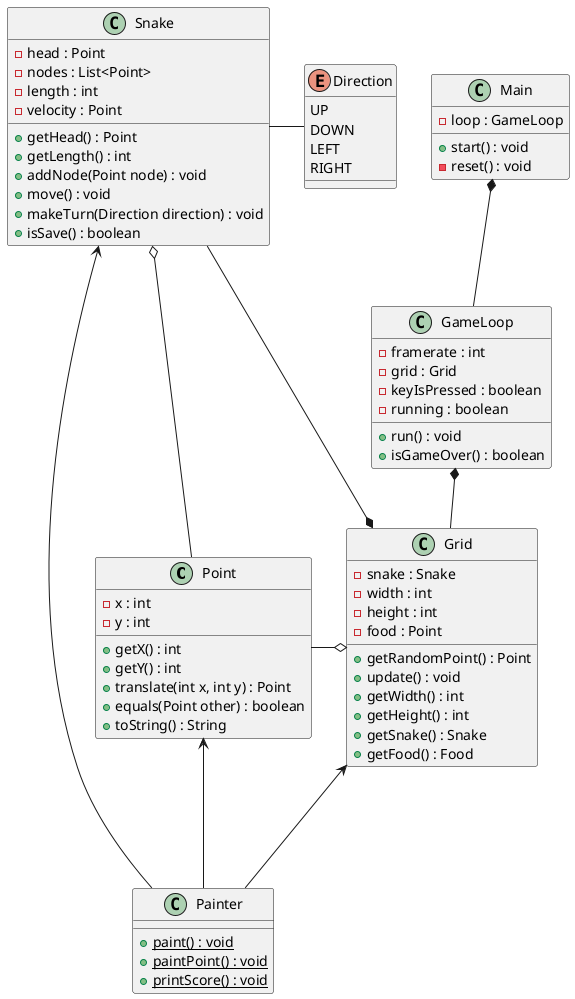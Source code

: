 @startuml

class Point {
-x : int
-y : int
+getX() : int
+getY() : int
+translate(int x, int y) : Point
+equals(Point other) : boolean
+toString() : String
}

class Snake {
-head : Point
-nodes : List<Point>
-length : int
-velocity : Point
+getHead() : Point
+getLength() : int
+addNode(Point node) : void
+move() : void
+makeTurn(Direction direction) : void
+isSave() : boolean
}

class Grid {
-snake : Snake
-width : int
-height : int
-food : Point
+getRandomPoint() : Point
+update() : void
+getWidth() : int
+getHeight() : int
+getSnake() : Snake
+getFood() : Food
}

class GameLoop{
-framerate : int
-grid : Grid
-keyIsPressed : boolean
-running : boolean
+run() : void
+isGameOver() : boolean
}

class Painter{
+{static} paint() : void
+{static} paintPoint() : void
+{static} printScore() : void
}

class Main {
-loop : GameLoop
+start() : void
-reset() : void
}

enum Direction {
UP
DOWN
LEFT
RIGHT
}

Snake o--- Point
Snake --right-- Direction
Grid *--- Snake
Grid o--left- Point
GameLoop *-- Grid
Main *-- GameLoop
Painter ---left>  Grid
Painter ---> Point
Painter ---left> Snake
@enduml